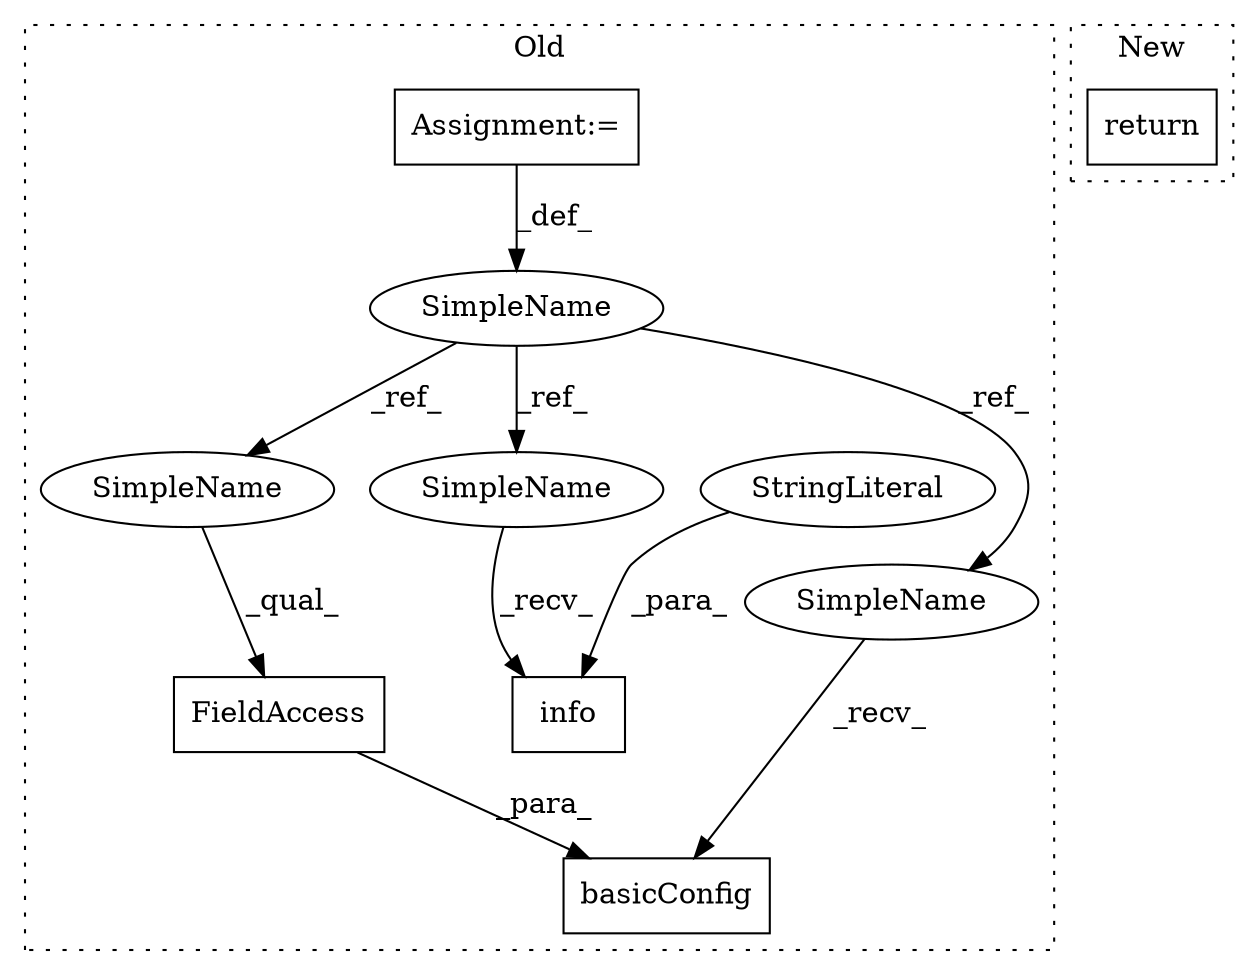 digraph G {
subgraph cluster0 {
1 [label="basicConfig" a="32" s="1272,1296" l="12,1" shape="box"];
3 [label="SimpleName" a="42" s="1032" l="7" shape="ellipse"];
4 [label="FieldAccess" a="22" s="1284" l="12" shape="box"];
5 [label="Assignment:=" a="7" s="1032" l="7" shape="box"];
6 [label="info" a="32" s="2298,2331" l="5,1" shape="box"];
7 [label="StringLiteral" a="45" s="2303" l="28" shape="ellipse"];
8 [label="SimpleName" a="42" s="1284" l="7" shape="ellipse"];
9 [label="SimpleName" a="42" s="1264" l="7" shape="ellipse"];
10 [label="SimpleName" a="42" s="2290" l="7" shape="ellipse"];
label = "Old";
style="dotted";
}
subgraph cluster1 {
2 [label="return" a="41" s="2132" l="7" shape="box"];
label = "New";
style="dotted";
}
3 -> 8 [label="_ref_"];
3 -> 9 [label="_ref_"];
3 -> 10 [label="_ref_"];
4 -> 1 [label="_para_"];
5 -> 3 [label="_def_"];
7 -> 6 [label="_para_"];
8 -> 4 [label="_qual_"];
9 -> 1 [label="_recv_"];
10 -> 6 [label="_recv_"];
}